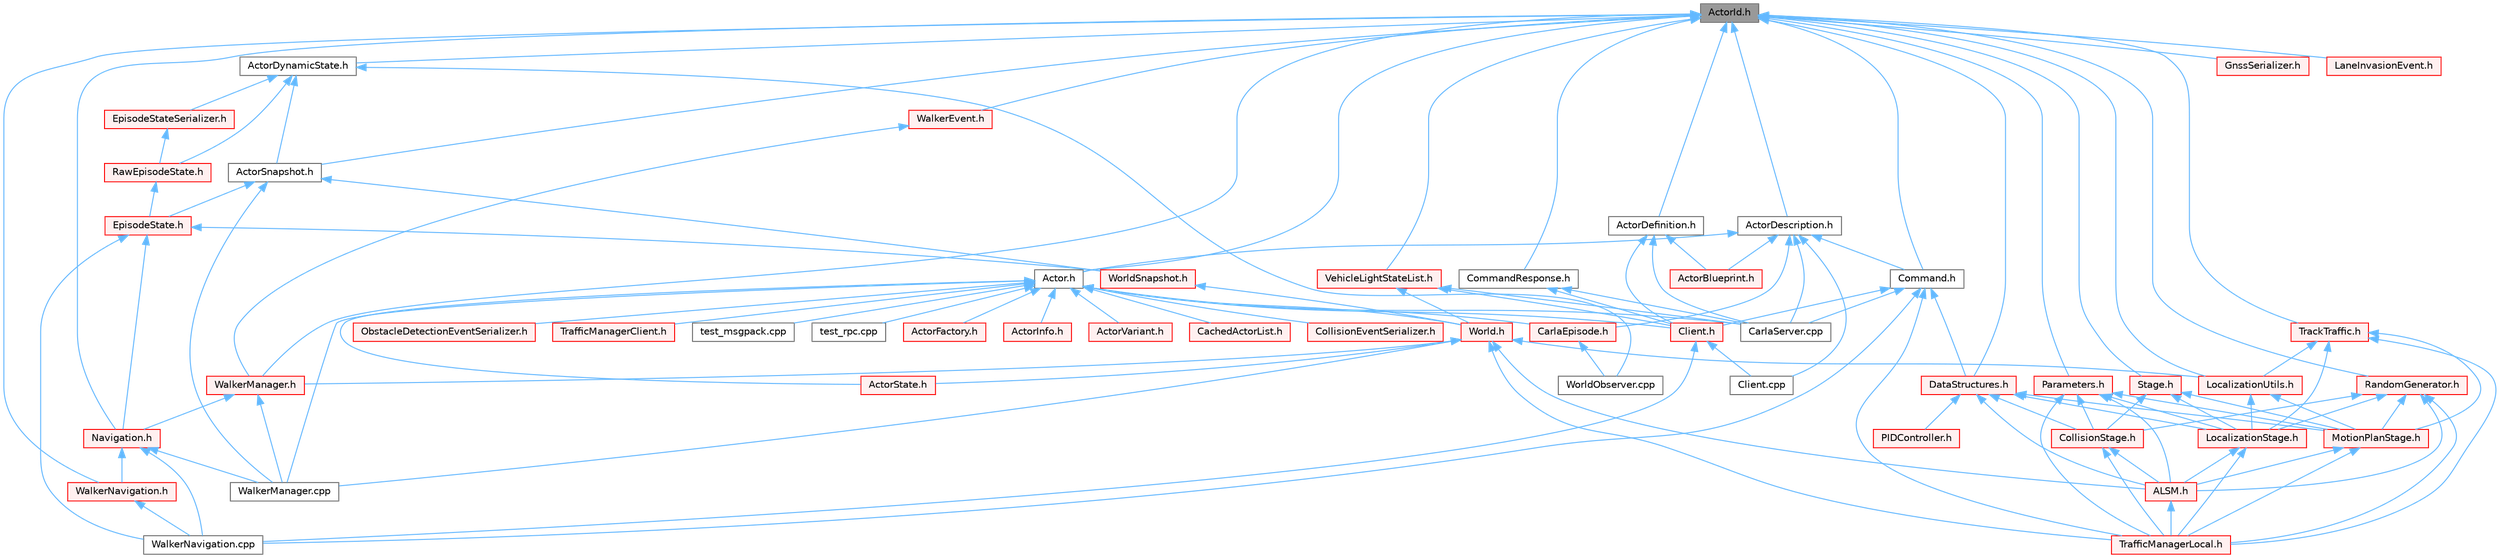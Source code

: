 digraph "ActorId.h"
{
 // INTERACTIVE_SVG=YES
 // LATEX_PDF_SIZE
  bgcolor="transparent";
  edge [fontname=Helvetica,fontsize=10,labelfontname=Helvetica,labelfontsize=10];
  node [fontname=Helvetica,fontsize=10,shape=box,height=0.2,width=0.4];
  Node1 [id="Node000001",label="ActorId.h",height=0.2,width=0.4,color="gray40", fillcolor="grey60", style="filled", fontcolor="black",tooltip=" "];
  Node1 -> Node2 [id="edge1_Node000001_Node000002",dir="back",color="steelblue1",style="solid",tooltip=" "];
  Node2 [id="Node000002",label="Actor.h",height=0.2,width=0.4,color="grey40", fillcolor="white", style="filled",URL="$d8/d73/rpc_2Actor_8h.html",tooltip=" "];
  Node2 -> Node3 [id="edge2_Node000002_Node000003",dir="back",color="steelblue1",style="solid",tooltip=" "];
  Node3 [id="Node000003",label="ActorFactory.h",height=0.2,width=0.4,color="red", fillcolor="#FFF0F0", style="filled",URL="$d7/dae/ActorFactory_8h.html",tooltip=" "];
  Node2 -> Node29 [id="edge3_Node000002_Node000029",dir="back",color="steelblue1",style="solid",tooltip=" "];
  Node29 [id="Node000029",label="ActorInfo.h",height=0.2,width=0.4,color="red", fillcolor="#FFF0F0", style="filled",URL="$d0/d4e/ActorInfo_8h.html",tooltip=" "];
  Node2 -> Node146 [id="edge4_Node000002_Node000146",dir="back",color="steelblue1",style="solid",tooltip=" "];
  Node146 [id="Node000146",label="ActorState.h",height=0.2,width=0.4,color="red", fillcolor="#FFF0F0", style="filled",URL="$d4/d22/client_2detail_2ActorState_8h.html",tooltip=" "];
  Node2 -> Node149 [id="edge5_Node000002_Node000149",dir="back",color="steelblue1",style="solid",tooltip=" "];
  Node149 [id="Node000149",label="ActorVariant.h",height=0.2,width=0.4,color="red", fillcolor="#FFF0F0", style="filled",URL="$d9/d0d/ActorVariant_8h.html",tooltip=" "];
  Node2 -> Node202 [id="edge6_Node000002_Node000202",dir="back",color="steelblue1",style="solid",tooltip=" "];
  Node202 [id="Node000202",label="CachedActorList.h",height=0.2,width=0.4,color="red", fillcolor="#FFF0F0", style="filled",URL="$d5/d81/CachedActorList_8h.html",tooltip=" "];
  Node2 -> Node37 [id="edge7_Node000002_Node000037",dir="back",color="steelblue1",style="solid",tooltip=" "];
  Node37 [id="Node000037",label="CarlaEpisode.h",height=0.2,width=0.4,color="red", fillcolor="#FFF0F0", style="filled",URL="$de/db8/CarlaEpisode_8h.html",tooltip=" "];
  Node37 -> Node124 [id="edge8_Node000037_Node000124",dir="back",color="steelblue1",style="solid",tooltip=" "];
  Node124 [id="Node000124",label="WorldObserver.cpp",height=0.2,width=0.4,color="grey40", fillcolor="white", style="filled",URL="$d9/de7/WorldObserver_8cpp.html",tooltip=" "];
  Node2 -> Node47 [id="edge9_Node000002_Node000047",dir="back",color="steelblue1",style="solid",tooltip=" "];
  Node47 [id="Node000047",label="CarlaServer.cpp",height=0.2,width=0.4,color="grey40", fillcolor="white", style="filled",URL="$db/d6c/CarlaServer_8cpp.html",tooltip=" "];
  Node2 -> Node207 [id="edge10_Node000002_Node000207",dir="back",color="steelblue1",style="solid",tooltip=" "];
  Node207 [id="Node000207",label="Client.h",height=0.2,width=0.4,color="red", fillcolor="#FFF0F0", style="filled",URL="$df/d8b/client_2detail_2Client_8h.html",tooltip=" "];
  Node207 -> Node208 [id="edge11_Node000207_Node000208",dir="back",color="steelblue1",style="solid",tooltip=" "];
  Node208 [id="Node000208",label="Client.cpp",height=0.2,width=0.4,color="grey40", fillcolor="white", style="filled",URL="$dc/d4a/client_2detail_2Client_8cpp.html",tooltip=" "];
  Node207 -> Node27 [id="edge12_Node000207_Node000027",dir="back",color="steelblue1",style="solid",tooltip=" "];
  Node27 [id="Node000027",label="WalkerNavigation.cpp",height=0.2,width=0.4,color="grey40", fillcolor="white", style="filled",URL="$de/d84/WalkerNavigation_8cpp.html",tooltip=" "];
  Node2 -> Node209 [id="edge13_Node000002_Node000209",dir="back",color="steelblue1",style="solid",tooltip=" "];
  Node209 [id="Node000209",label="CollisionEventSerializer.h",height=0.2,width=0.4,color="red", fillcolor="#FFF0F0", style="filled",URL="$d8/d9f/CollisionEventSerializer_8h.html",tooltip=" "];
  Node2 -> Node215 [id="edge14_Node000002_Node000215",dir="back",color="steelblue1",style="solid",tooltip=" "];
  Node215 [id="Node000215",label="ObstacleDetectionEventSerializer.h",height=0.2,width=0.4,color="red", fillcolor="#FFF0F0", style="filled",URL="$d3/d5c/ObstacleDetectionEventSerializer_8h.html",tooltip=" "];
  Node2 -> Node216 [id="edge15_Node000002_Node000216",dir="back",color="steelblue1",style="solid",tooltip=" "];
  Node216 [id="Node000216",label="TrafficManagerClient.h",height=0.2,width=0.4,color="red", fillcolor="#FFF0F0", style="filled",URL="$d9/d60/TrafficManagerClient_8h.html",tooltip=" "];
  Node2 -> Node26 [id="edge16_Node000002_Node000026",dir="back",color="steelblue1",style="solid",tooltip=" "];
  Node26 [id="Node000026",label="WalkerManager.cpp",height=0.2,width=0.4,color="grey40", fillcolor="white", style="filled",URL="$d2/dbb/WalkerManager_8cpp.html",tooltip=" "];
  Node2 -> Node206 [id="edge17_Node000002_Node000206",dir="back",color="steelblue1",style="solid",tooltip=" "];
  Node206 [id="Node000206",label="World.h",height=0.2,width=0.4,color="red", fillcolor="#FFF0F0", style="filled",URL="$dd/d5b/World_8h.html",tooltip=" "];
  Node206 -> Node151 [id="edge18_Node000206_Node000151",dir="back",color="steelblue1",style="solid",tooltip=" "];
  Node151 [id="Node000151",label="ALSM.h",height=0.2,width=0.4,color="red", fillcolor="#FFF0F0", style="filled",URL="$dc/d2c/ALSM_8h.html",tooltip=" "];
  Node151 -> Node152 [id="edge19_Node000151_Node000152",dir="back",color="steelblue1",style="solid",tooltip=" "];
  Node152 [id="Node000152",label="TrafficManagerLocal.h",height=0.2,width=0.4,color="red", fillcolor="#FFF0F0", style="filled",URL="$db/ddf/TrafficManagerLocal_8h.html",tooltip=" "];
  Node206 -> Node146 [id="edge20_Node000206_Node000146",dir="back",color="steelblue1",style="solid",tooltip=" "];
  Node206 -> Node153 [id="edge21_Node000206_Node000153",dir="back",color="steelblue1",style="solid",tooltip=" "];
  Node153 [id="Node000153",label="LocalizationUtils.h",height=0.2,width=0.4,color="red", fillcolor="#FFF0F0", style="filled",URL="$d2/d84/LocalizationUtils_8h.html",tooltip=" "];
  Node153 -> Node155 [id="edge22_Node000153_Node000155",dir="back",color="steelblue1",style="solid",tooltip=" "];
  Node155 [id="Node000155",label="LocalizationStage.h",height=0.2,width=0.4,color="red", fillcolor="#FFF0F0", style="filled",URL="$d9/df4/LocalizationStage_8h.html",tooltip=" "];
  Node155 -> Node151 [id="edge23_Node000155_Node000151",dir="back",color="steelblue1",style="solid",tooltip=" "];
  Node155 -> Node152 [id="edge24_Node000155_Node000152",dir="back",color="steelblue1",style="solid",tooltip=" "];
  Node153 -> Node158 [id="edge25_Node000153_Node000158",dir="back",color="steelblue1",style="solid",tooltip=" "];
  Node158 [id="Node000158",label="MotionPlanStage.h",height=0.2,width=0.4,color="red", fillcolor="#FFF0F0", style="filled",URL="$d3/d00/MotionPlanStage_8h.html",tooltip=" "];
  Node158 -> Node151 [id="edge26_Node000158_Node000151",dir="back",color="steelblue1",style="solid",tooltip=" "];
  Node158 -> Node152 [id="edge27_Node000158_Node000152",dir="back",color="steelblue1",style="solid",tooltip=" "];
  Node206 -> Node152 [id="edge28_Node000206_Node000152",dir="back",color="steelblue1",style="solid",tooltip=" "];
  Node206 -> Node26 [id="edge29_Node000206_Node000026",dir="back",color="steelblue1",style="solid",tooltip=" "];
  Node206 -> Node194 [id="edge30_Node000206_Node000194",dir="back",color="steelblue1",style="solid",tooltip=" "];
  Node194 [id="Node000194",label="WalkerManager.h",height=0.2,width=0.4,color="red", fillcolor="#FFF0F0", style="filled",URL="$df/d64/WalkerManager_8h.html",tooltip=" "];
  Node194 -> Node196 [id="edge31_Node000194_Node000196",dir="back",color="steelblue1",style="solid",tooltip=" "];
  Node196 [id="Node000196",label="Navigation.h",height=0.2,width=0.4,color="red", fillcolor="#FFF0F0", style="filled",URL="$d0/d36/Navigation_8h.html",tooltip=" "];
  Node196 -> Node26 [id="edge32_Node000196_Node000026",dir="back",color="steelblue1",style="solid",tooltip=" "];
  Node196 -> Node27 [id="edge33_Node000196_Node000027",dir="back",color="steelblue1",style="solid",tooltip=" "];
  Node196 -> Node198 [id="edge34_Node000196_Node000198",dir="back",color="steelblue1",style="solid",tooltip=" "];
  Node198 [id="Node000198",label="WalkerNavigation.h",height=0.2,width=0.4,color="red", fillcolor="#FFF0F0", style="filled",URL="$d5/d09/WalkerNavigation_8h.html",tooltip=" "];
  Node198 -> Node27 [id="edge35_Node000198_Node000027",dir="back",color="steelblue1",style="solid",tooltip=" "];
  Node194 -> Node26 [id="edge36_Node000194_Node000026",dir="back",color="steelblue1",style="solid",tooltip=" "];
  Node2 -> Node217 [id="edge37_Node000002_Node000217",dir="back",color="steelblue1",style="solid",tooltip=" "];
  Node217 [id="Node000217",label="test_msgpack.cpp",height=0.2,width=0.4,color="grey40", fillcolor="white", style="filled",URL="$dc/ddc/test__msgpack_8cpp.html",tooltip=" "];
  Node2 -> Node218 [id="edge38_Node000002_Node000218",dir="back",color="steelblue1",style="solid",tooltip=" "];
  Node218 [id="Node000218",label="test_rpc.cpp",height=0.2,width=0.4,color="grey40", fillcolor="white", style="filled",URL="$df/d8b/test__rpc_8cpp.html",tooltip=" "];
  Node1 -> Node219 [id="edge39_Node000001_Node000219",dir="back",color="steelblue1",style="solid",tooltip=" "];
  Node219 [id="Node000219",label="ActorDefinition.h",height=0.2,width=0.4,color="grey40", fillcolor="white", style="filled",URL="$d9/dd9/LibCarla_2source_2carla_2rpc_2ActorDefinition_8h.html",tooltip=" "];
  Node219 -> Node220 [id="edge40_Node000219_Node000220",dir="back",color="steelblue1",style="solid",tooltip=" "];
  Node220 [id="Node000220",label="ActorBlueprint.h",height=0.2,width=0.4,color="red", fillcolor="#FFF0F0", style="filled",URL="$de/de7/ActorBlueprint_8h.html",tooltip=" "];
  Node219 -> Node47 [id="edge41_Node000219_Node000047",dir="back",color="steelblue1",style="solid",tooltip=" "];
  Node219 -> Node207 [id="edge42_Node000219_Node000207",dir="back",color="steelblue1",style="solid",tooltip=" "];
  Node1 -> Node224 [id="edge43_Node000001_Node000224",dir="back",color="steelblue1",style="solid",tooltip=" "];
  Node224 [id="Node000224",label="ActorDescription.h",height=0.2,width=0.4,color="grey40", fillcolor="white", style="filled",URL="$d9/db9/LibCarla_2source_2carla_2rpc_2ActorDescription_8h.html",tooltip=" "];
  Node224 -> Node2 [id="edge44_Node000224_Node000002",dir="back",color="steelblue1",style="solid",tooltip=" "];
  Node224 -> Node220 [id="edge45_Node000224_Node000220",dir="back",color="steelblue1",style="solid",tooltip=" "];
  Node224 -> Node37 [id="edge46_Node000224_Node000037",dir="back",color="steelblue1",style="solid",tooltip=" "];
  Node224 -> Node47 [id="edge47_Node000224_Node000047",dir="back",color="steelblue1",style="solid",tooltip=" "];
  Node224 -> Node208 [id="edge48_Node000224_Node000208",dir="back",color="steelblue1",style="solid",tooltip=" "];
  Node224 -> Node225 [id="edge49_Node000224_Node000225",dir="back",color="steelblue1",style="solid",tooltip=" "];
  Node225 [id="Node000225",label="Command.h",height=0.2,width=0.4,color="grey40", fillcolor="white", style="filled",URL="$d1/d55/Command_8h.html",tooltip=" "];
  Node225 -> Node47 [id="edge50_Node000225_Node000047",dir="back",color="steelblue1",style="solid",tooltip=" "];
  Node225 -> Node207 [id="edge51_Node000225_Node000207",dir="back",color="steelblue1",style="solid",tooltip=" "];
  Node225 -> Node177 [id="edge52_Node000225_Node000177",dir="back",color="steelblue1",style="solid",tooltip=" "];
  Node177 [id="Node000177",label="DataStructures.h",height=0.2,width=0.4,color="red", fillcolor="#FFF0F0", style="filled",URL="$d0/d49/DataStructures_8h.html",tooltip=" "];
  Node177 -> Node151 [id="edge53_Node000177_Node000151",dir="back",color="steelblue1",style="solid",tooltip=" "];
  Node177 -> Node173 [id="edge54_Node000177_Node000173",dir="back",color="steelblue1",style="solid",tooltip=" "];
  Node173 [id="Node000173",label="CollisionStage.h",height=0.2,width=0.4,color="red", fillcolor="#FFF0F0", style="filled",URL="$da/d67/CollisionStage_8h.html",tooltip=" "];
  Node173 -> Node151 [id="edge55_Node000173_Node000151",dir="back",color="steelblue1",style="solid",tooltip=" "];
  Node173 -> Node152 [id="edge56_Node000173_Node000152",dir="back",color="steelblue1",style="solid",tooltip=" "];
  Node177 -> Node155 [id="edge57_Node000177_Node000155",dir="back",color="steelblue1",style="solid",tooltip=" "];
  Node177 -> Node158 [id="edge58_Node000177_Node000158",dir="back",color="steelblue1",style="solid",tooltip=" "];
  Node177 -> Node178 [id="edge59_Node000177_Node000178",dir="back",color="steelblue1",style="solid",tooltip=" "];
  Node178 [id="Node000178",label="PIDController.h",height=0.2,width=0.4,color="red", fillcolor="#FFF0F0", style="filled",URL="$dc/d75/PIDController_8h.html",tooltip=" "];
  Node225 -> Node152 [id="edge60_Node000225_Node000152",dir="back",color="steelblue1",style="solid",tooltip=" "];
  Node225 -> Node27 [id="edge61_Node000225_Node000027",dir="back",color="steelblue1",style="solid",tooltip=" "];
  Node1 -> Node226 [id="edge62_Node000001_Node000226",dir="back",color="steelblue1",style="solid",tooltip=" "];
  Node226 [id="Node000226",label="ActorDynamicState.h",height=0.2,width=0.4,color="grey40", fillcolor="white", style="filled",URL="$d6/d60/ActorDynamicState_8h.html",tooltip=" "];
  Node226 -> Node227 [id="edge63_Node000226_Node000227",dir="back",color="steelblue1",style="solid",tooltip=" "];
  Node227 [id="Node000227",label="ActorSnapshot.h",height=0.2,width=0.4,color="grey40", fillcolor="white", style="filled",URL="$db/d5e/ActorSnapshot_8h.html",tooltip=" "];
  Node227 -> Node228 [id="edge64_Node000227_Node000228",dir="back",color="steelblue1",style="solid",tooltip=" "];
  Node228 [id="Node000228",label="EpisodeState.h",height=0.2,width=0.4,color="red", fillcolor="#FFF0F0", style="filled",URL="$d7/df2/EpisodeState_8h.html",tooltip=" "];
  Node228 -> Node196 [id="edge65_Node000228_Node000196",dir="back",color="steelblue1",style="solid",tooltip=" "];
  Node228 -> Node27 [id="edge66_Node000228_Node000027",dir="back",color="steelblue1",style="solid",tooltip=" "];
  Node228 -> Node230 [id="edge67_Node000228_Node000230",dir="back",color="steelblue1",style="solid",tooltip=" "];
  Node230 [id="Node000230",label="WorldSnapshot.h",height=0.2,width=0.4,color="red", fillcolor="#FFF0F0", style="filled",URL="$df/d11/WorldSnapshot_8h.html",tooltip=" "];
  Node230 -> Node206 [id="edge68_Node000230_Node000206",dir="back",color="steelblue1",style="solid",tooltip=" "];
  Node227 -> Node26 [id="edge69_Node000227_Node000026",dir="back",color="steelblue1",style="solid",tooltip=" "];
  Node227 -> Node230 [id="edge70_Node000227_Node000230",dir="back",color="steelblue1",style="solid",tooltip=" "];
  Node226 -> Node231 [id="edge71_Node000226_Node000231",dir="back",color="steelblue1",style="solid",tooltip=" "];
  Node231 [id="Node000231",label="EpisodeStateSerializer.h",height=0.2,width=0.4,color="red", fillcolor="#FFF0F0", style="filled",URL="$dd/dd8/EpisodeStateSerializer_8h.html",tooltip=" "];
  Node231 -> Node233 [id="edge72_Node000231_Node000233",dir="back",color="steelblue1",style="solid",tooltip=" "];
  Node233 [id="Node000233",label="RawEpisodeState.h",height=0.2,width=0.4,color="red", fillcolor="#FFF0F0", style="filled",URL="$dd/d7d/RawEpisodeState_8h.html",tooltip=" "];
  Node233 -> Node228 [id="edge73_Node000233_Node000228",dir="back",color="steelblue1",style="solid",tooltip=" "];
  Node226 -> Node233 [id="edge74_Node000226_Node000233",dir="back",color="steelblue1",style="solid",tooltip=" "];
  Node226 -> Node124 [id="edge75_Node000226_Node000124",dir="back",color="steelblue1",style="solid",tooltip=" "];
  Node1 -> Node227 [id="edge76_Node000001_Node000227",dir="back",color="steelblue1",style="solid",tooltip=" "];
  Node1 -> Node225 [id="edge77_Node000001_Node000225",dir="back",color="steelblue1",style="solid",tooltip=" "];
  Node1 -> Node234 [id="edge78_Node000001_Node000234",dir="back",color="steelblue1",style="solid",tooltip=" "];
  Node234 [id="Node000234",label="CommandResponse.h",height=0.2,width=0.4,color="grey40", fillcolor="white", style="filled",URL="$d8/dc1/CommandResponse_8h.html",tooltip=" "];
  Node234 -> Node47 [id="edge79_Node000234_Node000047",dir="back",color="steelblue1",style="solid",tooltip=" "];
  Node234 -> Node207 [id="edge80_Node000234_Node000207",dir="back",color="steelblue1",style="solid",tooltip=" "];
  Node1 -> Node177 [id="edge81_Node000001_Node000177",dir="back",color="steelblue1",style="solid",tooltip=" "];
  Node1 -> Node235 [id="edge82_Node000001_Node000235",dir="back",color="steelblue1",style="solid",tooltip=" "];
  Node235 [id="Node000235",label="GnssSerializer.h",height=0.2,width=0.4,color="red", fillcolor="#FFF0F0", style="filled",URL="$d6/dc5/GnssSerializer_8h.html",tooltip=" "];
  Node1 -> Node181 [id="edge83_Node000001_Node000181",dir="back",color="steelblue1",style="solid",tooltip=" "];
  Node181 [id="Node000181",label="LaneInvasionEvent.h",height=0.2,width=0.4,color="red", fillcolor="#FFF0F0", style="filled",URL="$de/d3a/LaneInvasionEvent_8h.html",tooltip=" "];
  Node1 -> Node153 [id="edge84_Node000001_Node000153",dir="back",color="steelblue1",style="solid",tooltip=" "];
  Node1 -> Node196 [id="edge85_Node000001_Node000196",dir="back",color="steelblue1",style="solid",tooltip=" "];
  Node1 -> Node172 [id="edge86_Node000001_Node000172",dir="back",color="steelblue1",style="solid",tooltip=" "];
  Node172 [id="Node000172",label="Parameters.h",height=0.2,width=0.4,color="red", fillcolor="#FFF0F0", style="filled",URL="$d9/dd7/Parameters_8h.html",tooltip=" "];
  Node172 -> Node151 [id="edge87_Node000172_Node000151",dir="back",color="steelblue1",style="solid",tooltip=" "];
  Node172 -> Node173 [id="edge88_Node000172_Node000173",dir="back",color="steelblue1",style="solid",tooltip=" "];
  Node172 -> Node155 [id="edge89_Node000172_Node000155",dir="back",color="steelblue1",style="solid",tooltip=" "];
  Node172 -> Node158 [id="edge90_Node000172_Node000158",dir="back",color="steelblue1",style="solid",tooltip=" "];
  Node172 -> Node152 [id="edge91_Node000172_Node000152",dir="back",color="steelblue1",style="solid",tooltip=" "];
  Node1 -> Node238 [id="edge92_Node000001_Node000238",dir="back",color="steelblue1",style="solid",tooltip=" "];
  Node238 [id="Node000238",label="RandomGenerator.h",height=0.2,width=0.4,color="red", fillcolor="#FFF0F0", style="filled",URL="$db/d7f/RandomGenerator_8h.html",tooltip=" "];
  Node238 -> Node151 [id="edge93_Node000238_Node000151",dir="back",color="steelblue1",style="solid",tooltip=" "];
  Node238 -> Node173 [id="edge94_Node000238_Node000173",dir="back",color="steelblue1",style="solid",tooltip=" "];
  Node238 -> Node155 [id="edge95_Node000238_Node000155",dir="back",color="steelblue1",style="solid",tooltip=" "];
  Node238 -> Node158 [id="edge96_Node000238_Node000158",dir="back",color="steelblue1",style="solid",tooltip=" "];
  Node238 -> Node152 [id="edge97_Node000238_Node000152",dir="back",color="steelblue1",style="solid",tooltip=" "];
  Node1 -> Node242 [id="edge98_Node000001_Node000242",dir="back",color="steelblue1",style="solid",tooltip=" "];
  Node242 [id="Node000242",label="Stage.h",height=0.2,width=0.4,color="red", fillcolor="#FFF0F0", style="filled",URL="$dd/dc3/Stage_8h.html",tooltip=" "];
  Node242 -> Node173 [id="edge99_Node000242_Node000173",dir="back",color="steelblue1",style="solid",tooltip=" "];
  Node242 -> Node155 [id="edge100_Node000242_Node000155",dir="back",color="steelblue1",style="solid",tooltip=" "];
  Node242 -> Node158 [id="edge101_Node000242_Node000158",dir="back",color="steelblue1",style="solid",tooltip=" "];
  Node1 -> Node243 [id="edge102_Node000001_Node000243",dir="back",color="steelblue1",style="solid",tooltip=" "];
  Node243 [id="Node000243",label="TrackTraffic.h",height=0.2,width=0.4,color="red", fillcolor="#FFF0F0", style="filled",URL="$db/d67/TrackTraffic_8h.html",tooltip=" "];
  Node243 -> Node155 [id="edge103_Node000243_Node000155",dir="back",color="steelblue1",style="solid",tooltip=" "];
  Node243 -> Node153 [id="edge104_Node000243_Node000153",dir="back",color="steelblue1",style="solid",tooltip=" "];
  Node243 -> Node158 [id="edge105_Node000243_Node000158",dir="back",color="steelblue1",style="solid",tooltip=" "];
  Node243 -> Node152 [id="edge106_Node000243_Node000152",dir="back",color="steelblue1",style="solid",tooltip=" "];
  Node1 -> Node245 [id="edge107_Node000001_Node000245",dir="back",color="steelblue1",style="solid",tooltip=" "];
  Node245 [id="Node000245",label="VehicleLightStateList.h",height=0.2,width=0.4,color="red", fillcolor="#FFF0F0", style="filled",URL="$d8/d09/VehicleLightStateList_8h.html",tooltip=" "];
  Node245 -> Node47 [id="edge108_Node000245_Node000047",dir="back",color="steelblue1",style="solid",tooltip=" "];
  Node245 -> Node207 [id="edge109_Node000245_Node000207",dir="back",color="steelblue1",style="solid",tooltip=" "];
  Node245 -> Node206 [id="edge110_Node000245_Node000206",dir="back",color="steelblue1",style="solid",tooltip=" "];
  Node1 -> Node246 [id="edge111_Node000001_Node000246",dir="back",color="steelblue1",style="solid",tooltip=" "];
  Node246 [id="Node000246",label="WalkerEvent.h",height=0.2,width=0.4,color="red", fillcolor="#FFF0F0", style="filled",URL="$de/d25/WalkerEvent_8h.html",tooltip=" "];
  Node246 -> Node194 [id="edge112_Node000246_Node000194",dir="back",color="steelblue1",style="solid",tooltip=" "];
  Node1 -> Node194 [id="edge113_Node000001_Node000194",dir="back",color="steelblue1",style="solid",tooltip=" "];
  Node1 -> Node198 [id="edge114_Node000001_Node000198",dir="back",color="steelblue1",style="solid",tooltip=" "];
}
